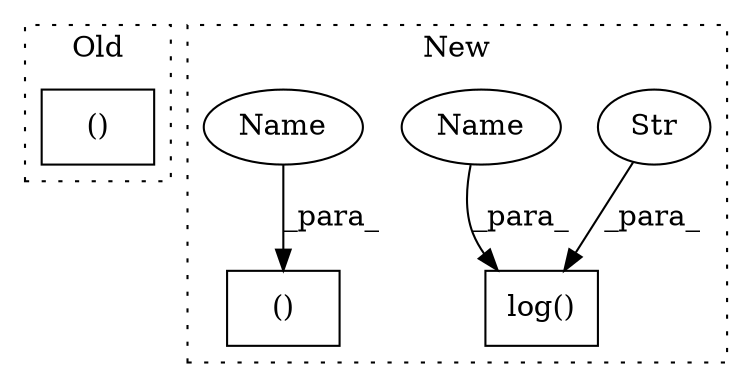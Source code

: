digraph G {
subgraph cluster0 {
1 [label="()" a="54" s="5846" l="56" shape="box"];
label = "Old";
style="dotted";
}
subgraph cluster1 {
2 [label="log()" a="75" s="6105,6142" l="9,1" shape="box"];
3 [label="Str" a="66" s="6114" l="22" shape="ellipse"];
4 [label="()" a="54" s="5727" l="41" shape="box"];
5 [label="Name" a="87" s="6138" l="4" shape="ellipse"];
6 [label="Name" a="87" s="5764" l="4" shape="ellipse"];
label = "New";
style="dotted";
}
3 -> 2 [label="_para_"];
5 -> 2 [label="_para_"];
6 -> 4 [label="_para_"];
}